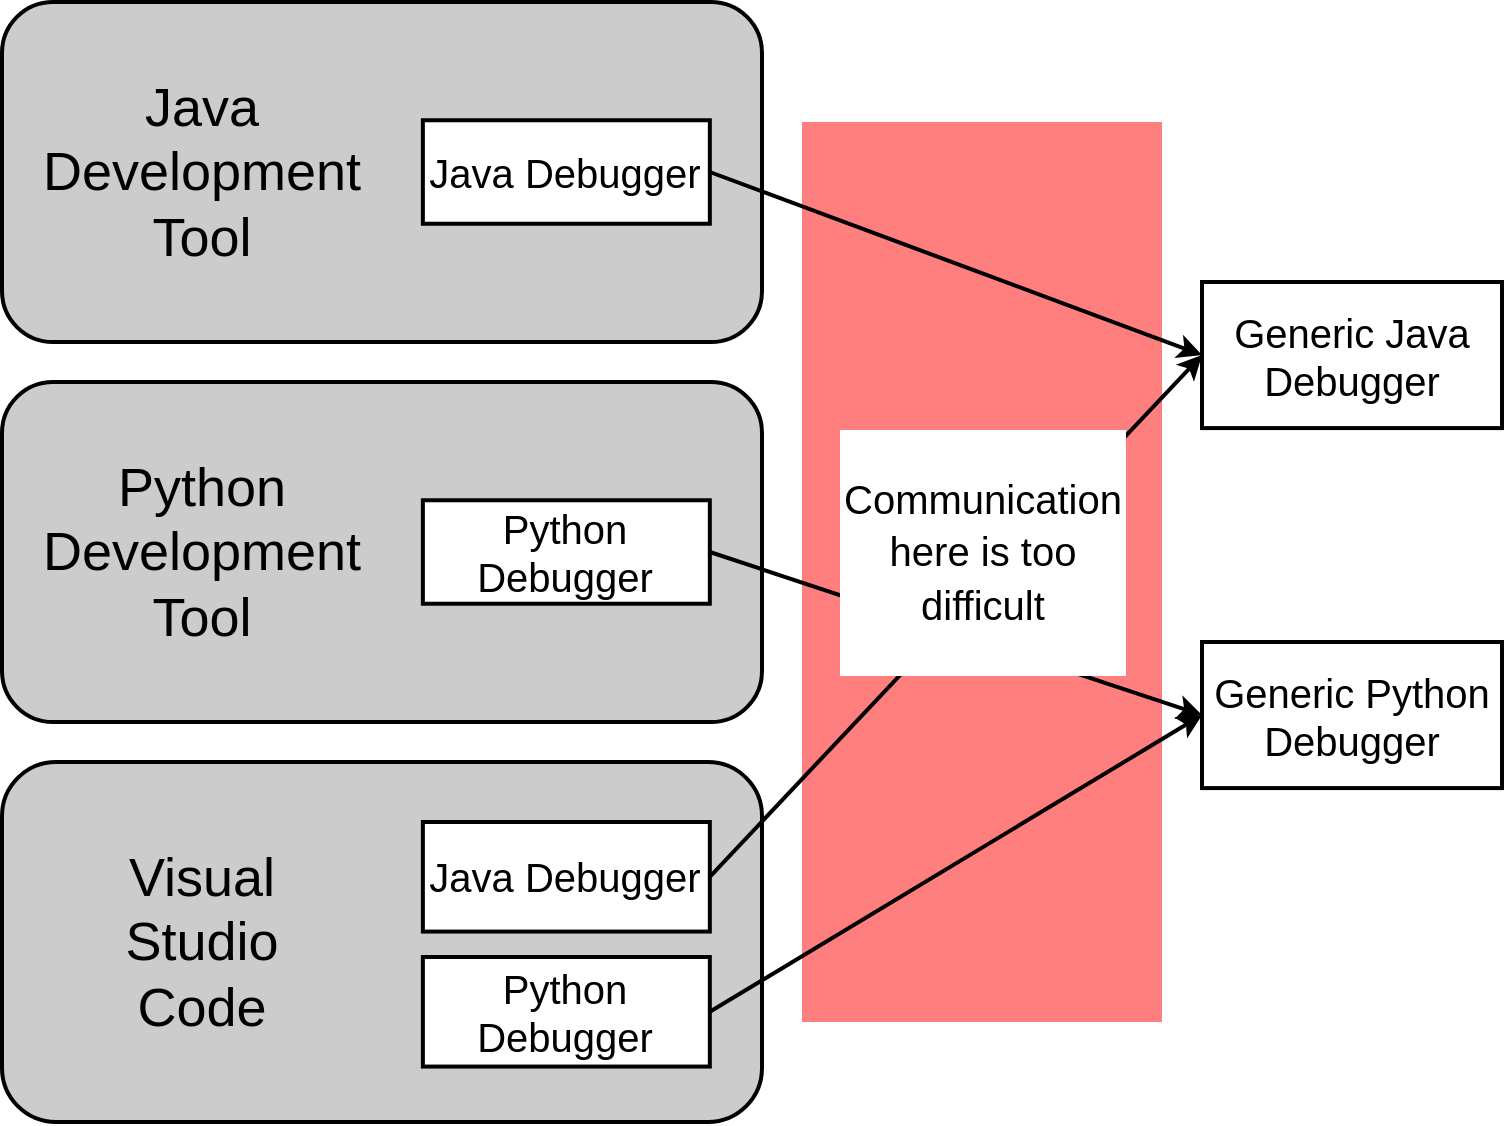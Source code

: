 <mxfile version="21.4.0" type="embed">
    <diagram id="SgoCRJlDQVXVclui49dq" name="Page-1">
        <mxGraphModel dx="669" dy="800" grid="1" gridSize="10" guides="1" tooltips="1" connect="1" arrows="1" fold="1" page="1" pageScale="1" pageWidth="850" pageHeight="1100" background="#ffffff" math="0" shadow="0">
            <root>
                <mxCell id="0"/>
                <mxCell id="1" parent="0"/>
                <mxCell id="56" value="" style="rounded=0;whiteSpace=wrap;html=1;fillColor=#FF0000;fontColor=#ffffff;strokeColor=none;opacity=50;" vertex="1" parent="1">
                    <mxGeometry x="440" y="130" width="180" height="450" as="geometry"/>
                </mxCell>
                <mxCell id="40" value="" style="group" vertex="1" connectable="0" parent="1">
                    <mxGeometry x="40" y="260" width="380" height="170" as="geometry"/>
                </mxCell>
                <mxCell id="41" value="" style="rounded=1;whiteSpace=wrap;html=1;strokeColor=#000000;fillColor=#CCCCCC;fontColor=#000000;strokeWidth=2;fontSize=17;align=left;" vertex="1" parent="40">
                    <mxGeometry width="380" height="170" as="geometry"/>
                </mxCell>
                <mxCell id="42" value="&lt;font style=&quot;font-size: 27px;&quot; color=&quot;#000000&quot;&gt;Python Development Tool&lt;/font&gt;" style="text;html=1;strokeColor=none;fillColor=none;align=center;verticalAlign=middle;whiteSpace=wrap;rounded=0;" vertex="1" parent="40">
                    <mxGeometry x="38.261" y="33.261" width="124.349" height="103.478" as="geometry"/>
                </mxCell>
                <mxCell id="43" value="&lt;font style=&quot;font-size: 20px;&quot;&gt;Python Debugger&lt;/font&gt;" style="rounded=0;whiteSpace=wrap;html=1;strokeColor=#000000;fillColor=#FFFFFF;strokeWidth=2;fontColor=#000000;" vertex="1" parent="40">
                    <mxGeometry x="210.436" y="59.13" width="143.479" height="51.739" as="geometry"/>
                </mxCell>
                <mxCell id="44" value="" style="group" vertex="1" connectable="0" parent="1">
                    <mxGeometry x="40" y="450" width="380" height="180" as="geometry"/>
                </mxCell>
                <mxCell id="45" value="" style="rounded=1;whiteSpace=wrap;html=1;strokeColor=#000000;fillColor=#CCCCCC;fontColor=#000000;strokeWidth=2;fontSize=17;align=left;" vertex="1" parent="44">
                    <mxGeometry width="380" height="180" as="geometry"/>
                </mxCell>
                <mxCell id="46" value="&lt;font style=&quot;font-size: 27px;&quot; color=&quot;#000000&quot;&gt;Visual Studio Code&lt;/font&gt;" style="text;html=1;strokeColor=none;fillColor=none;align=center;verticalAlign=middle;whiteSpace=wrap;rounded=0;" vertex="1" parent="44">
                    <mxGeometry x="38.261" y="35.217" width="124.349" height="109.565" as="geometry"/>
                </mxCell>
                <mxCell id="47" value="&lt;font style=&quot;font-size: 20px;&quot;&gt;Java Debugger&lt;/font&gt;" style="rounded=0;whiteSpace=wrap;html=1;strokeColor=#000000;fillColor=#FFFFFF;strokeWidth=2;fontColor=#000000;" vertex="1" parent="44">
                    <mxGeometry x="210.436" y="29.999" width="143.479" height="54.783" as="geometry"/>
                </mxCell>
                <mxCell id="48" value="&lt;font style=&quot;font-size: 20px;&quot;&gt;Python Debugger&lt;/font&gt;" style="rounded=0;whiteSpace=wrap;html=1;strokeColor=#000000;fillColor=#FFFFFF;strokeWidth=2;fontColor=#000000;" vertex="1" parent="44">
                    <mxGeometry x="210.436" y="97.5" width="143.479" height="54.783" as="geometry"/>
                </mxCell>
                <mxCell id="50" value="&lt;font style=&quot;font-size: 20px;&quot;&gt;Generic Java Debugger&lt;/font&gt;" style="rounded=0;whiteSpace=wrap;html=1;strokeColor=#000000;fillColor=#FFFFFF;strokeWidth=2;fontColor=#000000;" vertex="1" parent="1">
                    <mxGeometry x="640" y="210" width="150" height="73.043" as="geometry"/>
                </mxCell>
                <mxCell id="51" value="&lt;font style=&quot;font-size: 20px;&quot;&gt;Generic Python Debugger&lt;br&gt;&lt;/font&gt;" style="rounded=0;whiteSpace=wrap;html=1;strokeColor=#000000;fillColor=#FFFFFF;strokeWidth=2;fontColor=#000000;" vertex="1" parent="1">
                    <mxGeometry x="640" y="390" width="150" height="73.043" as="geometry"/>
                </mxCell>
                <mxCell id="39" value="" style="group" vertex="1" connectable="0" parent="1">
                    <mxGeometry x="40" y="70" width="380" height="170" as="geometry"/>
                </mxCell>
                <mxCell id="36" value="" style="rounded=1;whiteSpace=wrap;html=1;strokeColor=#000000;fillColor=#CCCCCC;fontColor=#000000;strokeWidth=2;fontSize=17;align=left;" vertex="1" parent="39">
                    <mxGeometry width="380" height="170" as="geometry"/>
                </mxCell>
                <mxCell id="37" value="&lt;font style=&quot;font-size: 27px;&quot; color=&quot;#000000&quot;&gt;Java Development Tool&lt;/font&gt;" style="text;html=1;strokeColor=none;fillColor=none;align=center;verticalAlign=middle;whiteSpace=wrap;rounded=0;" vertex="1" parent="39">
                    <mxGeometry x="38.261" y="33.261" width="124.349" height="103.478" as="geometry"/>
                </mxCell>
                <mxCell id="38" value="&lt;font style=&quot;font-size: 20px;&quot;&gt;Java Debugger&lt;/font&gt;" style="rounded=0;whiteSpace=wrap;html=1;strokeColor=#000000;fillColor=#FFFFFF;strokeWidth=2;fontColor=#000000;" vertex="1" parent="39">
                    <mxGeometry x="210.436" y="59.13" width="143.479" height="51.739" as="geometry"/>
                </mxCell>
                <mxCell id="52" style="edgeStyle=none;html=1;exitX=1;exitY=0.5;exitDx=0;exitDy=0;entryX=0;entryY=0.5;entryDx=0;entryDy=0;strokeColor=#000000;strokeWidth=2;" edge="1" parent="1" source="38" target="50">
                    <mxGeometry relative="1" as="geometry"/>
                </mxCell>
                <mxCell id="53" style="edgeStyle=none;html=1;exitX=1;exitY=0.5;exitDx=0;exitDy=0;entryX=0;entryY=0.5;entryDx=0;entryDy=0;strokeColor=#000000;strokeWidth=2;" edge="1" parent="1" source="43" target="51">
                    <mxGeometry relative="1" as="geometry"/>
                </mxCell>
                <mxCell id="54" style="edgeStyle=none;html=1;exitX=1;exitY=0.5;exitDx=0;exitDy=0;entryX=0;entryY=0.5;entryDx=0;entryDy=0;strokeColor=#000000;strokeWidth=2;" edge="1" parent="1" source="47" target="50">
                    <mxGeometry relative="1" as="geometry"/>
                </mxCell>
                <mxCell id="55" style="edgeStyle=none;html=1;exitX=1;exitY=0.5;exitDx=0;exitDy=0;entryX=0;entryY=0.5;entryDx=0;entryDy=0;strokeColor=#000000;strokeWidth=2;" edge="1" parent="1" source="48" target="51">
                    <mxGeometry relative="1" as="geometry"/>
                </mxCell>
                <mxCell id="57" value="&lt;p style=&quot;line-height: 120%;&quot;&gt;&lt;font style=&quot;font-size: 20px;&quot; color=&quot;#000000&quot;&gt;Communication here is too difficult&lt;/font&gt;&lt;/p&gt;" style="text;html=1;strokeColor=none;fillColor=none;align=center;verticalAlign=middle;whiteSpace=wrap;rounded=0;fontSize=22;spacing=2;labelBackgroundColor=#FFFFFF;" vertex="1" parent="1">
                    <mxGeometry x="457.5" y="300" width="145" height="90" as="geometry"/>
                </mxCell>
            </root>
        </mxGraphModel>
    </diagram>
</mxfile>
